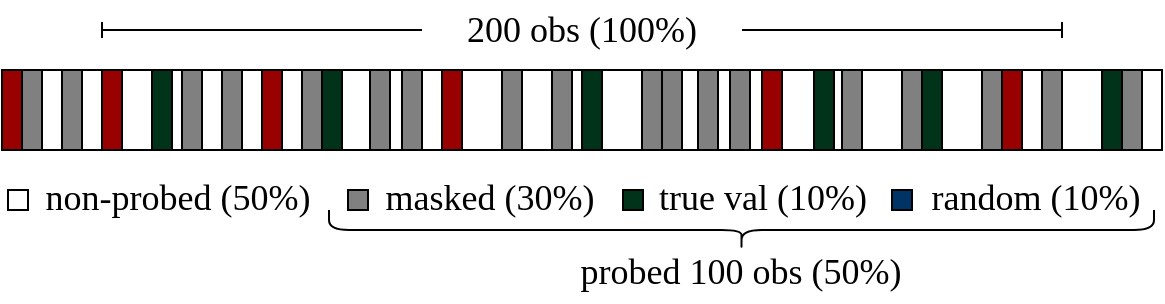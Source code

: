 <mxfile version="25.0.1">
  <diagram name="Page-1" id="zUUdBIVHcn-rOmPaCSSx">
    <mxGraphModel dx="810" dy="511" grid="1" gridSize="10" guides="1" tooltips="1" connect="1" arrows="1" fold="1" page="1" pageScale="1" pageWidth="850" pageHeight="1100" math="0" shadow="0">
      <root>
        <mxCell id="0" />
        <mxCell id="1" parent="0" />
        <mxCell id="VlnojDYrwqlfaSKI4WEk-1" value="" style="rounded=0;whiteSpace=wrap;html=1;fontFamily=Times New Roman;fontSize=18;" vertex="1" parent="1">
          <mxGeometry x="150" y="420" width="580" height="40" as="geometry" />
        </mxCell>
        <mxCell id="VlnojDYrwqlfaSKI4WEk-2" value="" style="endArrow=none;html=1;rounded=0;startArrow=baseDash;startFill=0;fontFamily=Times New Roman;fontSize=18;" edge="1" parent="1">
          <mxGeometry width="50" height="50" relative="1" as="geometry">
            <mxPoint x="200" y="400" as="sourcePoint" />
            <mxPoint x="360" y="400" as="targetPoint" />
          </mxGeometry>
        </mxCell>
        <mxCell id="VlnojDYrwqlfaSKI4WEk-3" value="" style="endArrow=baseDash;html=1;rounded=0;endFill=0;fontFamily=Times New Roman;fontSize=18;" edge="1" parent="1">
          <mxGeometry width="50" height="50" relative="1" as="geometry">
            <mxPoint x="520" y="400" as="sourcePoint" />
            <mxPoint x="680" y="400" as="targetPoint" />
          </mxGeometry>
        </mxCell>
        <mxCell id="VlnojDYrwqlfaSKI4WEk-4" value="200 obs (100%)" style="text;html=1;align=center;verticalAlign=middle;whiteSpace=wrap;rounded=0;fontSize=18;fontFamily=Times New Roman;" vertex="1" parent="1">
          <mxGeometry x="360" y="385" width="160" height="30" as="geometry" />
        </mxCell>
        <mxCell id="VlnojDYrwqlfaSKI4WEk-5" value="" style="rounded=0;whiteSpace=wrap;html=1;fillColor=#808080;fontFamily=Times New Roman;fontSize=18;" vertex="1" parent="1">
          <mxGeometry x="200" y="420" width="10" height="40" as="geometry" />
        </mxCell>
        <mxCell id="VlnojDYrwqlfaSKI4WEk-6" value="" style="rounded=0;whiteSpace=wrap;html=1;fillColor=#808080;fontFamily=Times New Roman;fontSize=18;" vertex="1" parent="1">
          <mxGeometry x="240" y="420" width="10" height="40" as="geometry" />
        </mxCell>
        <mxCell id="VlnojDYrwqlfaSKI4WEk-7" value="" style="rounded=0;whiteSpace=wrap;html=1;fillColor=#808080;fontFamily=Times New Roman;fontSize=18;" vertex="1" parent="1">
          <mxGeometry x="260" y="420" width="10" height="40" as="geometry" />
        </mxCell>
        <mxCell id="VlnojDYrwqlfaSKI4WEk-8" value="" style="rounded=0;whiteSpace=wrap;html=1;fillColor=#808080;fontFamily=Times New Roman;fontSize=18;" vertex="1" parent="1">
          <mxGeometry x="334" y="420" width="10" height="40" as="geometry" />
        </mxCell>
        <mxCell id="VlnojDYrwqlfaSKI4WEk-9" value="" style="rounded=0;whiteSpace=wrap;html=1;fillColor=#808080;fontFamily=Times New Roman;fontSize=18;" vertex="1" parent="1">
          <mxGeometry x="280" y="420" width="10" height="40" as="geometry" />
        </mxCell>
        <mxCell id="VlnojDYrwqlfaSKI4WEk-10" value="" style="rounded=0;whiteSpace=wrap;html=1;fillColor=#808080;fontFamily=Times New Roman;fontSize=18;" vertex="1" parent="1">
          <mxGeometry x="225" y="420" width="10" height="40" as="geometry" />
        </mxCell>
        <mxCell id="VlnojDYrwqlfaSKI4WEk-22" value="" style="rounded=0;whiteSpace=wrap;html=1;fillColor=#808080;fontFamily=Times New Roman;fontSize=18;" vertex="1" parent="1">
          <mxGeometry x="300" y="420" width="10" height="40" as="geometry" />
        </mxCell>
        <mxCell id="VlnojDYrwqlfaSKI4WEk-23" value="" style="rounded=0;whiteSpace=wrap;html=1;fillColor=#808080;fontFamily=Times New Roman;fontSize=18;" vertex="1" parent="1">
          <mxGeometry x="370" y="420" width="10" height="40" as="geometry" />
        </mxCell>
        <mxCell id="VlnojDYrwqlfaSKI4WEk-24" value="" style="rounded=0;whiteSpace=wrap;html=1;fillColor=#808080;fontFamily=Times New Roman;fontSize=18;" vertex="1" parent="1">
          <mxGeometry x="640" y="420" width="10" height="40" as="geometry" />
        </mxCell>
        <mxCell id="VlnojDYrwqlfaSKI4WEk-25" value="" style="rounded=0;whiteSpace=wrap;html=1;fillColor=#808080;fontFamily=Times New Roman;fontSize=18;" vertex="1" parent="1">
          <mxGeometry x="556" y="420" width="10" height="40" as="geometry" />
        </mxCell>
        <mxCell id="VlnojDYrwqlfaSKI4WEk-26" value="" style="rounded=0;whiteSpace=wrap;html=1;fillColor=#808080;fontFamily=Times New Roman;fontSize=18;" vertex="1" parent="1">
          <mxGeometry x="350" y="420" width="10" height="40" as="geometry" />
        </mxCell>
        <mxCell id="VlnojDYrwqlfaSKI4WEk-27" value="" style="rounded=0;whiteSpace=wrap;html=1;fillColor=#808080;fontFamily=Times New Roman;fontSize=18;" vertex="1" parent="1">
          <mxGeometry x="310" y="420" width="10" height="40" as="geometry" />
        </mxCell>
        <mxCell id="VlnojDYrwqlfaSKI4WEk-28" value="" style="rounded=0;whiteSpace=wrap;html=1;fillColor=#808080;fontFamily=Times New Roman;fontSize=18;" vertex="1" parent="1">
          <mxGeometry x="498" y="420" width="10" height="40" as="geometry" />
        </mxCell>
        <mxCell id="VlnojDYrwqlfaSKI4WEk-29" value="" style="rounded=0;whiteSpace=wrap;html=1;fillColor=#808080;fontFamily=Times New Roman;fontSize=18;" vertex="1" parent="1">
          <mxGeometry x="440" y="420" width="10" height="40" as="geometry" />
        </mxCell>
        <mxCell id="VlnojDYrwqlfaSKI4WEk-30" value="" style="rounded=0;whiteSpace=wrap;html=1;fillColor=#808080;fontFamily=Times New Roman;fontSize=18;" vertex="1" parent="1">
          <mxGeometry x="425" y="420" width="10" height="40" as="geometry" />
        </mxCell>
        <mxCell id="VlnojDYrwqlfaSKI4WEk-31" value="" style="rounded=0;whiteSpace=wrap;html=1;fillColor=#808080;fontFamily=Times New Roman;fontSize=18;" vertex="1" parent="1">
          <mxGeometry x="470" y="420" width="10" height="40" as="geometry" />
        </mxCell>
        <mxCell id="VlnojDYrwqlfaSKI4WEk-32" value="" style="rounded=0;whiteSpace=wrap;html=1;fillColor=#808080;fontFamily=Times New Roman;fontSize=18;" vertex="1" parent="1">
          <mxGeometry x="480" y="420" width="10" height="40" as="geometry" />
        </mxCell>
        <mxCell id="VlnojDYrwqlfaSKI4WEk-33" value="" style="rounded=0;whiteSpace=wrap;html=1;fillColor=#808080;fontFamily=Times New Roman;fontSize=18;" vertex="1" parent="1">
          <mxGeometry x="400" y="420" width="10" height="40" as="geometry" />
        </mxCell>
        <mxCell id="VlnojDYrwqlfaSKI4WEk-34" value="" style="rounded=0;whiteSpace=wrap;html=1;fillColor=#808080;fontFamily=Times New Roman;fontSize=18;" vertex="1" parent="1">
          <mxGeometry x="514" y="420" width="10" height="40" as="geometry" />
        </mxCell>
        <mxCell id="VlnojDYrwqlfaSKI4WEk-35" value="" style="rounded=0;whiteSpace=wrap;html=1;fillColor=#808080;fontFamily=Times New Roman;fontSize=18;" vertex="1" parent="1">
          <mxGeometry x="570" y="420" width="10" height="40" as="geometry" />
        </mxCell>
        <mxCell id="VlnojDYrwqlfaSKI4WEk-36" value="" style="rounded=0;whiteSpace=wrap;html=1;fillColor=#808080;fontFamily=Times New Roman;fontSize=18;" vertex="1" parent="1">
          <mxGeometry x="600" y="420" width="10" height="40" as="geometry" />
        </mxCell>
        <mxCell id="VlnojDYrwqlfaSKI4WEk-37" value="" style="rounded=0;whiteSpace=wrap;html=1;fillColor=#808080;fontFamily=Times New Roman;fontSize=18;" vertex="1" parent="1">
          <mxGeometry x="610" y="420" width="10" height="40" as="geometry" />
        </mxCell>
        <mxCell id="VlnojDYrwqlfaSKI4WEk-38" value="" style="rounded=0;whiteSpace=wrap;html=1;fillColor=#808080;fontFamily=Times New Roman;fontSize=18;" vertex="1" parent="1">
          <mxGeometry x="650" y="420" width="10" height="40" as="geometry" />
        </mxCell>
        <mxCell id="VlnojDYrwqlfaSKI4WEk-39" value="" style="rounded=0;whiteSpace=wrap;html=1;fillColor=#808080;fontFamily=Times New Roman;fontSize=18;" vertex="1" parent="1">
          <mxGeometry x="530" y="420" width="10" height="40" as="geometry" />
        </mxCell>
        <mxCell id="VlnojDYrwqlfaSKI4WEk-65" value="" style="rounded=0;whiteSpace=wrap;html=1;fillColor=#00331A;fontFamily=Times New Roman;fontSize=18;" vertex="1" parent="1">
          <mxGeometry x="610" y="420" width="10" height="40" as="geometry" />
        </mxCell>
        <mxCell id="VlnojDYrwqlfaSKI4WEk-66" value="" style="rounded=0;whiteSpace=wrap;html=1;fillColor=#00331A;fontFamily=Times New Roman;fontSize=18;" vertex="1" parent="1">
          <mxGeometry x="225" y="420" width="10" height="40" as="geometry" />
        </mxCell>
        <mxCell id="VlnojDYrwqlfaSKI4WEk-67" value="" style="rounded=0;whiteSpace=wrap;html=1;fillColor=#00331A;fontFamily=Times New Roman;fontSize=18;" vertex="1" parent="1">
          <mxGeometry x="310" y="420" width="10" height="40" as="geometry" />
        </mxCell>
        <mxCell id="VlnojDYrwqlfaSKI4WEk-68" value="" style="rounded=0;whiteSpace=wrap;html=1;fillColor=#00331A;fontFamily=Times New Roman;fontSize=18;" vertex="1" parent="1">
          <mxGeometry x="556" y="420" width="10" height="40" as="geometry" />
        </mxCell>
        <mxCell id="VlnojDYrwqlfaSKI4WEk-69" value="" style="rounded=0;whiteSpace=wrap;html=1;fillColor=#00331A;fontFamily=Times New Roman;fontSize=18;" vertex="1" parent="1">
          <mxGeometry x="440" y="420" width="10" height="40" as="geometry" />
        </mxCell>
        <mxCell id="VlnojDYrwqlfaSKI4WEk-70" value="" style="rounded=0;whiteSpace=wrap;html=1;fillColor=#990000;fontFamily=Times New Roman;fontSize=18;" vertex="1" parent="1">
          <mxGeometry x="370" y="420" width="10" height="40" as="geometry" />
        </mxCell>
        <mxCell id="VlnojDYrwqlfaSKI4WEk-71" value="" style="rounded=0;whiteSpace=wrap;html=1;fillColor=#990000;fontFamily=Times New Roman;fontSize=18;" vertex="1" parent="1">
          <mxGeometry x="280" y="420" width="10" height="40" as="geometry" />
        </mxCell>
        <mxCell id="VlnojDYrwqlfaSKI4WEk-72" value="" style="rounded=0;whiteSpace=wrap;html=1;fillColor=#990000;fontFamily=Times New Roman;fontSize=18;" vertex="1" parent="1">
          <mxGeometry x="200" y="420" width="10" height="40" as="geometry" />
        </mxCell>
        <mxCell id="VlnojDYrwqlfaSKI4WEk-73" value="" style="rounded=0;whiteSpace=wrap;html=1;fillColor=#990000;fontFamily=Times New Roman;fontSize=18;" vertex="1" parent="1">
          <mxGeometry x="650" y="420" width="10" height="40" as="geometry" />
        </mxCell>
        <mxCell id="VlnojDYrwqlfaSKI4WEk-74" value="" style="rounded=0;whiteSpace=wrap;html=1;fillColor=#990000;fontFamily=Times New Roman;fontSize=18;" vertex="1" parent="1">
          <mxGeometry x="530" y="420" width="10" height="40" as="geometry" />
        </mxCell>
        <mxCell id="VlnojDYrwqlfaSKI4WEk-85" value="" style="rounded=0;whiteSpace=wrap;html=1;fontFamily=Times New Roman;fontSize=18;" vertex="1" parent="1">
          <mxGeometry x="153" y="480" width="10" height="10" as="geometry" />
        </mxCell>
        <mxCell id="VlnojDYrwqlfaSKI4WEk-87" value="non-probed (50%)" style="text;html=1;align=center;verticalAlign=middle;whiteSpace=wrap;rounded=0;fontSize=18;fontFamily=Times New Roman;" vertex="1" parent="1">
          <mxGeometry x="167" y="469" width="142" height="30" as="geometry" />
        </mxCell>
        <mxCell id="VlnojDYrwqlfaSKI4WEk-89" value="masked (30%)" style="text;html=1;align=center;verticalAlign=middle;whiteSpace=wrap;rounded=0;fontSize=18;fontFamily=Times New Roman;" vertex="1" parent="1">
          <mxGeometry x="338" y="469" width="112" height="30" as="geometry" />
        </mxCell>
        <mxCell id="VlnojDYrwqlfaSKI4WEk-90" value="" style="rounded=0;whiteSpace=wrap;html=1;fillColor=#808080;fontFamily=Times New Roman;fontSize=18;" vertex="1" parent="1">
          <mxGeometry x="323" y="480" width="10" height="10" as="geometry" />
        </mxCell>
        <mxCell id="VlnojDYrwqlfaSKI4WEk-92" value="" style="rounded=0;whiteSpace=wrap;html=1;fillColor=#00331A;fontFamily=Times New Roman;fontSize=18;" vertex="1" parent="1">
          <mxGeometry x="460.5" y="480" width="10" height="10" as="geometry" />
        </mxCell>
        <mxCell id="VlnojDYrwqlfaSKI4WEk-94" value="true val (10%)" style="text;html=1;align=center;verticalAlign=middle;whiteSpace=wrap;rounded=0;fontSize=18;fontFamily=Times New Roman;" vertex="1" parent="1">
          <mxGeometry x="474" y="469" width="113" height="30" as="geometry" />
        </mxCell>
        <mxCell id="VlnojDYrwqlfaSKI4WEk-96" value="random (10%)" style="text;html=1;align=center;verticalAlign=middle;whiteSpace=wrap;rounded=0;fontSize=18;fontFamily=Times New Roman;" vertex="1" parent="1">
          <mxGeometry x="609" y="469" width="116" height="30" as="geometry" />
        </mxCell>
        <mxCell id="VlnojDYrwqlfaSKI4WEk-97" value="" style="rounded=0;whiteSpace=wrap;html=1;fillColor=#003366;fontFamily=Times New Roman;fontSize=18;" vertex="1" parent="1">
          <mxGeometry x="595" y="480" width="10" height="10" as="geometry" />
        </mxCell>
        <mxCell id="VlnojDYrwqlfaSKI4WEk-98" value="" style="shape=curlyBracket;whiteSpace=wrap;html=1;rounded=1;flipH=1;labelPosition=right;verticalLabelPosition=middle;align=left;verticalAlign=middle;rotation=90;fontFamily=Times New Roman;fontSize=18;" vertex="1" parent="1">
          <mxGeometry x="509.75" y="293.75" width="20" height="412.5" as="geometry" />
        </mxCell>
        <mxCell id="VlnojDYrwqlfaSKI4WEk-104" value="probed 100 obs (50%)" style="text;html=1;align=center;verticalAlign=middle;whiteSpace=wrap;rounded=0;fontSize=18;fontFamily=Times New Roman;" vertex="1" parent="1">
          <mxGeometry x="419.13" y="506" width="201.25" height="30" as="geometry" />
        </mxCell>
        <mxCell id="VlnojDYrwqlfaSKI4WEk-117" value="" style="rounded=0;whiteSpace=wrap;html=1;fillColor=#808080;fontFamily=Times New Roman;fontSize=18;" vertex="1" parent="1">
          <mxGeometry x="160" y="420" width="10" height="40" as="geometry" />
        </mxCell>
        <mxCell id="VlnojDYrwqlfaSKI4WEk-125" value="" style="rounded=0;whiteSpace=wrap;html=1;fillColor=#808080;fontFamily=Times New Roman;fontSize=18;" vertex="1" parent="1">
          <mxGeometry x="180" y="420" width="10" height="40" as="geometry" />
        </mxCell>
        <mxCell id="VlnojDYrwqlfaSKI4WEk-143" value="" style="rounded=0;whiteSpace=wrap;html=1;fillColor=#808080;fontFamily=Times New Roman;fontSize=18;" vertex="1" parent="1">
          <mxGeometry x="710" y="420" width="10" height="40" as="geometry" />
        </mxCell>
        <mxCell id="VlnojDYrwqlfaSKI4WEk-144" value="" style="rounded=0;whiteSpace=wrap;html=1;fillColor=#808080;fontFamily=Times New Roman;fontSize=18;" vertex="1" parent="1">
          <mxGeometry x="670" y="420" width="10" height="40" as="geometry" />
        </mxCell>
        <mxCell id="VlnojDYrwqlfaSKI4WEk-147" value="" style="rounded=0;whiteSpace=wrap;html=1;fillColor=#00331A;fontFamily=Times New Roman;fontSize=18;" vertex="1" parent="1">
          <mxGeometry x="700" y="420" width="10" height="40" as="geometry" />
        </mxCell>
        <mxCell id="VlnojDYrwqlfaSKI4WEk-148" value="" style="rounded=0;whiteSpace=wrap;html=1;fillColor=#990000;fontFamily=Times New Roman;fontSize=18;" vertex="1" parent="1">
          <mxGeometry x="150" y="420" width="10" height="40" as="geometry" />
        </mxCell>
      </root>
    </mxGraphModel>
  </diagram>
</mxfile>
